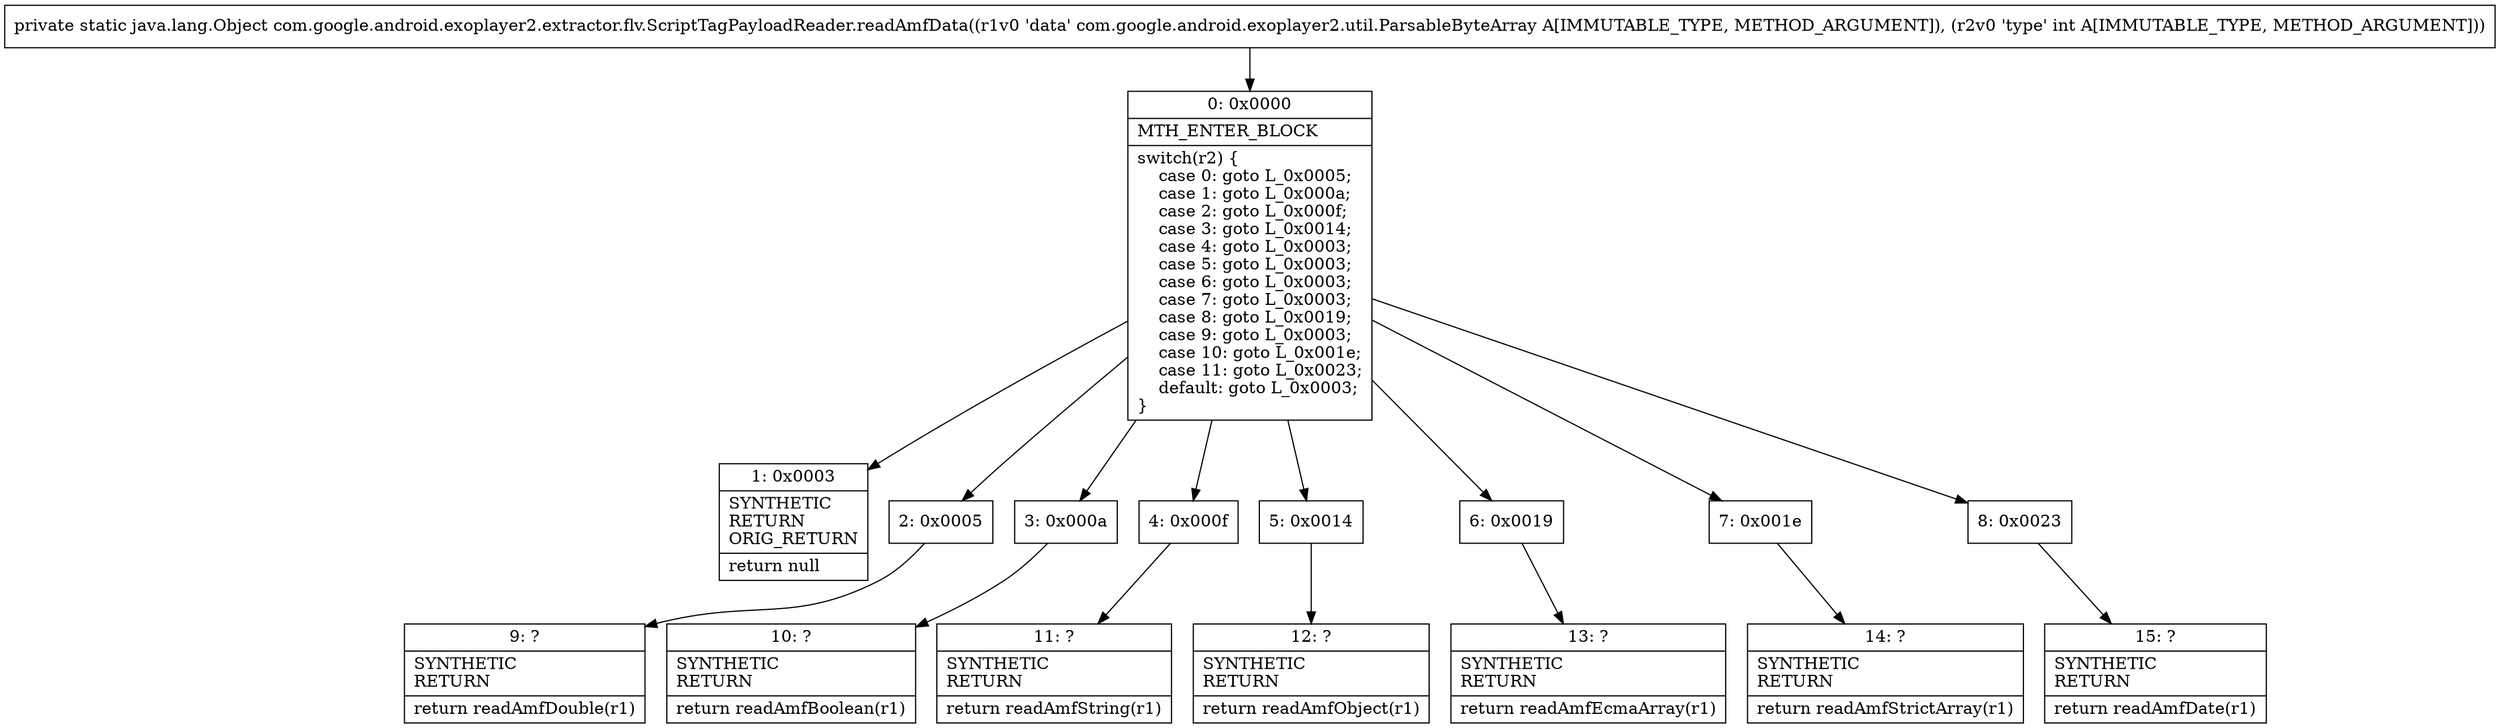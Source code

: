 digraph "CFG forcom.google.android.exoplayer2.extractor.flv.ScriptTagPayloadReader.readAmfData(Lcom\/google\/android\/exoplayer2\/util\/ParsableByteArray;I)Ljava\/lang\/Object;" {
Node_0 [shape=record,label="{0\:\ 0x0000|MTH_ENTER_BLOCK\l|switch(r2) \{\l    case 0: goto L_0x0005;\l    case 1: goto L_0x000a;\l    case 2: goto L_0x000f;\l    case 3: goto L_0x0014;\l    case 4: goto L_0x0003;\l    case 5: goto L_0x0003;\l    case 6: goto L_0x0003;\l    case 7: goto L_0x0003;\l    case 8: goto L_0x0019;\l    case 9: goto L_0x0003;\l    case 10: goto L_0x001e;\l    case 11: goto L_0x0023;\l    default: goto L_0x0003;\l\}\l}"];
Node_1 [shape=record,label="{1\:\ 0x0003|SYNTHETIC\lRETURN\lORIG_RETURN\l|return null\l}"];
Node_2 [shape=record,label="{2\:\ 0x0005}"];
Node_3 [shape=record,label="{3\:\ 0x000a}"];
Node_4 [shape=record,label="{4\:\ 0x000f}"];
Node_5 [shape=record,label="{5\:\ 0x0014}"];
Node_6 [shape=record,label="{6\:\ 0x0019}"];
Node_7 [shape=record,label="{7\:\ 0x001e}"];
Node_8 [shape=record,label="{8\:\ 0x0023}"];
Node_9 [shape=record,label="{9\:\ ?|SYNTHETIC\lRETURN\l|return readAmfDouble(r1)\l}"];
Node_10 [shape=record,label="{10\:\ ?|SYNTHETIC\lRETURN\l|return readAmfBoolean(r1)\l}"];
Node_11 [shape=record,label="{11\:\ ?|SYNTHETIC\lRETURN\l|return readAmfString(r1)\l}"];
Node_12 [shape=record,label="{12\:\ ?|SYNTHETIC\lRETURN\l|return readAmfObject(r1)\l}"];
Node_13 [shape=record,label="{13\:\ ?|SYNTHETIC\lRETURN\l|return readAmfEcmaArray(r1)\l}"];
Node_14 [shape=record,label="{14\:\ ?|SYNTHETIC\lRETURN\l|return readAmfStrictArray(r1)\l}"];
Node_15 [shape=record,label="{15\:\ ?|SYNTHETIC\lRETURN\l|return readAmfDate(r1)\l}"];
MethodNode[shape=record,label="{private static java.lang.Object com.google.android.exoplayer2.extractor.flv.ScriptTagPayloadReader.readAmfData((r1v0 'data' com.google.android.exoplayer2.util.ParsableByteArray A[IMMUTABLE_TYPE, METHOD_ARGUMENT]), (r2v0 'type' int A[IMMUTABLE_TYPE, METHOD_ARGUMENT])) }"];
MethodNode -> Node_0;
Node_0 -> Node_1;
Node_0 -> Node_2;
Node_0 -> Node_3;
Node_0 -> Node_4;
Node_0 -> Node_5;
Node_0 -> Node_6;
Node_0 -> Node_7;
Node_0 -> Node_8;
Node_2 -> Node_9;
Node_3 -> Node_10;
Node_4 -> Node_11;
Node_5 -> Node_12;
Node_6 -> Node_13;
Node_7 -> Node_14;
Node_8 -> Node_15;
}

